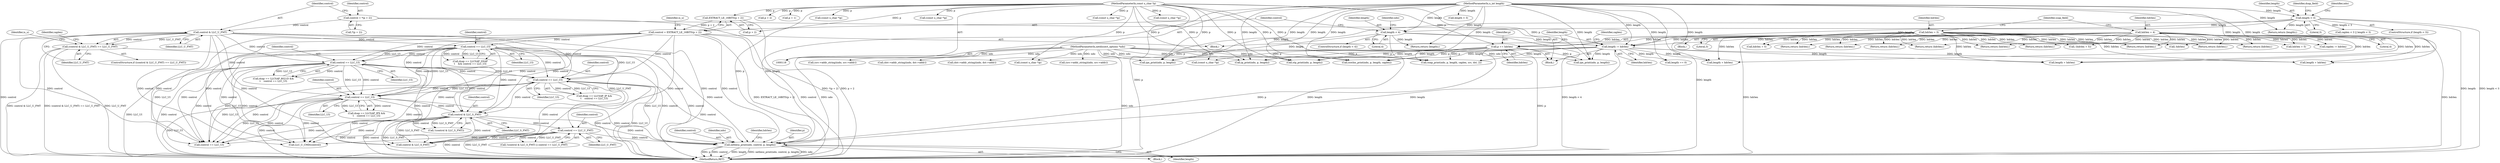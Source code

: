 digraph "0_tcpdump_1dcd10aceabbc03bf571ea32b892c522cbe923de_10@pointer" {
"1000453" [label="(Call,netbeui_print(ndo, control, p, length))"];
"1000119" [label="(MethodParameterIn,netdissect_options *ndo)"];
"1000183" [label="(Call,control & LLC_U_FMT)"];
"1000175" [label="(Call,control = *(p + 2))"];
"1000449" [label="(Call,control == LLC_U_FMT)"];
"1000446" [label="(Call,control & LLC_S_FMT)"];
"1000417" [label="(Call,control == LLC_UI)"];
"1000345" [label="(Call,control == LLC_UI)"];
"1000228" [label="(Call,control = EXTRACT_LE_16BITS(p + 2))"];
"1000230" [label="(Call,EXTRACT_LE_16BITS(p + 2))"];
"1000120" [label="(MethodParameterIn,const u_char *p)"];
"1000398" [label="(Call,control == LLC_UI)"];
"1000379" [label="(Call,control == LLC_UI)"];
"1000182" [label="(Call,(control & LLC_U_FMT) == LLC_U_FMT)"];
"1000327" [label="(Call,p += hdrlen)"];
"1000237" [label="(Call,hdrlen = 4)"];
"1000191" [label="(Call,hdrlen = 3)"];
"1000330" [label="(Call,length -= hdrlen)"];
"1000150" [label="(Call,length < 3)"];
"1000121" [label="(MethodParameterIn,u_int length)"];
"1000213" [label="(Call,length < 4)"];
"1000451" [label="(Identifier,LLC_U_FMT)"];
"1000755" [label="(MethodReturn,RET)"];
"1000637" [label="(Call,(const u_char *)p)"];
"1000400" [label="(Identifier,LLC_UI)"];
"1000125" [label="(Block,)"];
"1000219" [label="(Identifier,ndo)"];
"1000195" [label="(Block,)"];
"1000143" [label="(Call,(const u_char *)p)"];
"1000191" [label="(Call,hdrlen = 3)"];
"1000433" [label="(Return,return (hdrlen);)"];
"1000458" [label="(Return,return (hdrlen);)"];
"1000448" [label="(Identifier,LLC_S_FMT)"];
"1000222" [label="(Call,(const u_char *)p)"];
"1000166" [label="(Identifier,dsap_field)"];
"1000187" [label="(Block,)"];
"1000572" [label="(Call,(dst->addr_string)(ndo, dst->addr))"];
"1000231" [label="(Call,p + 2)"];
"1000417" [label="(Call,control == LLC_UI)"];
"1000445" [label="(Call,!(control & LLC_S_FMT))"];
"1000606" [label="(Call,length + hdrlen)"];
"1000667" [label="(Call,(const u_char *)p)"];
"1000478" [label="(Return,return (hdrlen);)"];
"1000214" [label="(Identifier,length)"];
"1000457" [label="(Identifier,length)"];
"1000515" [label="(Call,(src->addr_string)(ndo, src->addr))"];
"1000398" [label="(Call,control == LLC_UI)"];
"1000449" [label="(Call,control == LLC_U_FMT)"];
"1000328" [label="(Identifier,p)"];
"1000176" [label="(Identifier,control)"];
"1000243" [label="(Identifier,ssap_field)"];
"1000473" [label="(Call,isoclns_print(ndo, p, length, caplen))"];
"1000456" [label="(Identifier,p)"];
"1000341" [label="(Call,dsap == LLCSAP_SNAP\n\t    && control == LLC_UI)"];
"1000593" [label="(Call,LLC_U_CMD(control))"];
"1000189" [label="(Identifier,is_u)"];
"1000444" [label="(Call,!(control & LLC_S_FMT) || control == LLC_U_FMT)"];
"1000453" [label="(Call,netbeui_print(ndo, control, p, length))"];
"1000419" [label="(Identifier,LLC_UI)"];
"1000346" [label="(Identifier,control)"];
"1000198" [label="(Identifier,caplen)"];
"1000186" [label="(Identifier,LLC_U_FMT)"];
"1000753" [label="(Call,-hdrlen)"];
"1000152" [label="(Literal,3)"];
"1000383" [label="(Call,stp_print(ndo, p, length))"];
"1000228" [label="(Call,control = EXTRACT_LE_16BITS(p + 2))"];
"1000119" [label="(MethodParameterIn,netdissect_options *ndo)"];
"1000561" [label="(Call,(src->addr_string)(ndo, src->addr))"];
"1000182" [label="(Call,(control & LLC_U_FMT) == LLC_U_FMT)"];
"1000156" [label="(Identifier,ndo)"];
"1000334" [label="(Identifier,caplen)"];
"1000212" [label="(ControlStructure,if (length < 4))"];
"1000192" [label="(Identifier,hdrlen)"];
"1000455" [label="(Identifier,control)"];
"1000330" [label="(Call,length -= hdrlen)"];
"1000226" [label="(Return,return (length);)"];
"1000121" [label="(MethodParameterIn,u_int length)"];
"1000723" [label="(Return,return (hdrlen);)"];
"1000215" [label="(Literal,4)"];
"1000159" [label="(Call,(const u_char *)p)"];
"1000684" [label="(Return,return (hdrlen);)"];
"1000345" [label="(Call,control == LLC_UI)"];
"1000450" [label="(Identifier,control)"];
"1000257" [label="(Call,ipx_print(ndo, p, length))"];
"1000175" [label="(Call,control = *(p + 2))"];
"1000446" [label="(Call,control & LLC_S_FMT)"];
"1000347" [label="(Identifier,LLC_UI)"];
"1000381" [label="(Identifier,LLC_UI)"];
"1000229" [label="(Identifier,control)"];
"1000151" [label="(Identifier,length)"];
"1000177" [label="(Call,*(p + 2))"];
"1000521" [label="(Call,(dst->addr_string)(ndo, dst->addr))"];
"1000238" [label="(Identifier,hdrlen)"];
"1000230" [label="(Call,EXTRACT_LE_16BITS(p + 2))"];
"1000150" [label="(Call,length < 3)"];
"1000617" [label="(Call,length == 0)"];
"1000429" [label="(Call,ipx_print(ndo, p, length))"];
"1000327" [label="(Call,p += hdrlen)"];
"1000206" [label="(Call,(const u_char *)p)"];
"1000375" [label="(Call,dsap == LLCSAP_8021D &&\n\t    control == LLC_UI)"];
"1000452" [label="(Block,)"];
"1000454" [label="(Identifier,ndo)"];
"1000184" [label="(Identifier,control)"];
"1000650" [label="(Call,caplen < 3 || length < 3)"];
"1000351" [label="(Call,snap_print(ndo, p, length, caplen, src, dst, 2))"];
"1000361" [label="(Call,-(hdrlen + 5))"];
"1000120" [label="(MethodParameterIn,const u_char *p)"];
"1000641" [label="(Return,return (hdrlen);)"];
"1000235" [label="(Identifier,is_u)"];
"1000459" [label="(Identifier,hdrlen)"];
"1000402" [label="(Call,ip_print(ndo, p, length))"];
"1000333" [label="(Call,caplen -= hdrlen)"];
"1000399" [label="(Identifier,control)"];
"1000654" [label="(Call,length < 3)"];
"1000447" [label="(Identifier,control)"];
"1000387" [label="(Return,return (hdrlen);)"];
"1000331" [label="(Identifier,length)"];
"1000406" [label="(Return,return (hdrlen);)"];
"1000367" [label="(Call,hdrlen + 5)"];
"1000418" [label="(Identifier,control)"];
"1000178" [label="(Call,p + 2)"];
"1000413" [label="(Call,dsap == LLCSAP_IPX &&\n\t    control == LLC_UI)"];
"1000749" [label="(Call,length + hdrlen)"];
"1000163" [label="(Return,return (length);)"];
"1000720" [label="(Call,length + hdrlen)"];
"1000394" [label="(Call,dsap == LLCSAP_IP &&\n\t    control == LLC_UI)"];
"1000379" [label="(Call,control == LLC_UI)"];
"1000621" [label="(Return,return (hdrlen);)"];
"1000690" [label="(Call,control & LLC_S_FMT)"];
"1000362" [label="(Call,hdrlen + 5)"];
"1000183" [label="(Call,control & LLC_U_FMT)"];
"1000380" [label="(Identifier,control)"];
"1000237" [label="(Call,hdrlen = 4)"];
"1000213" [label="(Call,length < 4)"];
"1000181" [label="(ControlStructure,if ((control & LLC_U_FMT) == LLC_U_FMT))"];
"1000329" [label="(Identifier,hdrlen)"];
"1000332" [label="(Identifier,hdrlen)"];
"1000185" [label="(Identifier,LLC_U_FMT)"];
"1000149" [label="(ControlStructure,if (length < 3))"];
"1000469" [label="(Call,control == LLC_UI)"];
"1000193" [label="(Literal,3)"];
"1000172" [label="(Call,p + 1)"];
"1000239" [label="(Literal,4)"];
"1000453" -> "1000452"  [label="AST: "];
"1000453" -> "1000457"  [label="CFG: "];
"1000454" -> "1000453"  [label="AST: "];
"1000455" -> "1000453"  [label="AST: "];
"1000456" -> "1000453"  [label="AST: "];
"1000457" -> "1000453"  [label="AST: "];
"1000459" -> "1000453"  [label="CFG: "];
"1000453" -> "1000755"  [label="DDG: control"];
"1000453" -> "1000755"  [label="DDG: length"];
"1000453" -> "1000755"  [label="DDG: netbeui_print(ndo, control, p, length)"];
"1000453" -> "1000755"  [label="DDG: ndo"];
"1000453" -> "1000755"  [label="DDG: p"];
"1000119" -> "1000453"  [label="DDG: ndo"];
"1000183" -> "1000453"  [label="DDG: control"];
"1000449" -> "1000453"  [label="DDG: control"];
"1000446" -> "1000453"  [label="DDG: control"];
"1000417" -> "1000453"  [label="DDG: control"];
"1000345" -> "1000453"  [label="DDG: control"];
"1000398" -> "1000453"  [label="DDG: control"];
"1000228" -> "1000453"  [label="DDG: control"];
"1000379" -> "1000453"  [label="DDG: control"];
"1000327" -> "1000453"  [label="DDG: p"];
"1000120" -> "1000453"  [label="DDG: p"];
"1000330" -> "1000453"  [label="DDG: length"];
"1000121" -> "1000453"  [label="DDG: length"];
"1000119" -> "1000118"  [label="AST: "];
"1000119" -> "1000755"  [label="DDG: ndo"];
"1000119" -> "1000257"  [label="DDG: ndo"];
"1000119" -> "1000351"  [label="DDG: ndo"];
"1000119" -> "1000383"  [label="DDG: ndo"];
"1000119" -> "1000402"  [label="DDG: ndo"];
"1000119" -> "1000429"  [label="DDG: ndo"];
"1000119" -> "1000473"  [label="DDG: ndo"];
"1000119" -> "1000515"  [label="DDG: ndo"];
"1000119" -> "1000521"  [label="DDG: ndo"];
"1000119" -> "1000561"  [label="DDG: ndo"];
"1000119" -> "1000572"  [label="DDG: ndo"];
"1000183" -> "1000182"  [label="AST: "];
"1000183" -> "1000185"  [label="CFG: "];
"1000184" -> "1000183"  [label="AST: "];
"1000185" -> "1000183"  [label="AST: "];
"1000186" -> "1000183"  [label="CFG: "];
"1000183" -> "1000755"  [label="DDG: control"];
"1000183" -> "1000182"  [label="DDG: control"];
"1000183" -> "1000182"  [label="DDG: LLC_U_FMT"];
"1000175" -> "1000183"  [label="DDG: control"];
"1000183" -> "1000345"  [label="DDG: control"];
"1000183" -> "1000379"  [label="DDG: control"];
"1000183" -> "1000398"  [label="DDG: control"];
"1000183" -> "1000417"  [label="DDG: control"];
"1000183" -> "1000446"  [label="DDG: control"];
"1000183" -> "1000469"  [label="DDG: control"];
"1000183" -> "1000593"  [label="DDG: control"];
"1000183" -> "1000690"  [label="DDG: control"];
"1000175" -> "1000125"  [label="AST: "];
"1000175" -> "1000177"  [label="CFG: "];
"1000176" -> "1000175"  [label="AST: "];
"1000177" -> "1000175"  [label="AST: "];
"1000184" -> "1000175"  [label="CFG: "];
"1000175" -> "1000755"  [label="DDG: *(p + 2)"];
"1000449" -> "1000444"  [label="AST: "];
"1000449" -> "1000451"  [label="CFG: "];
"1000450" -> "1000449"  [label="AST: "];
"1000451" -> "1000449"  [label="AST: "];
"1000444" -> "1000449"  [label="CFG: "];
"1000449" -> "1000755"  [label="DDG: control"];
"1000449" -> "1000755"  [label="DDG: LLC_U_FMT"];
"1000449" -> "1000444"  [label="DDG: control"];
"1000449" -> "1000444"  [label="DDG: LLC_U_FMT"];
"1000446" -> "1000449"  [label="DDG: control"];
"1000182" -> "1000449"  [label="DDG: LLC_U_FMT"];
"1000449" -> "1000469"  [label="DDG: control"];
"1000449" -> "1000593"  [label="DDG: control"];
"1000449" -> "1000690"  [label="DDG: control"];
"1000446" -> "1000445"  [label="AST: "];
"1000446" -> "1000448"  [label="CFG: "];
"1000447" -> "1000446"  [label="AST: "];
"1000448" -> "1000446"  [label="AST: "];
"1000445" -> "1000446"  [label="CFG: "];
"1000446" -> "1000755"  [label="DDG: control"];
"1000446" -> "1000755"  [label="DDG: LLC_S_FMT"];
"1000446" -> "1000445"  [label="DDG: control"];
"1000446" -> "1000445"  [label="DDG: LLC_S_FMT"];
"1000417" -> "1000446"  [label="DDG: control"];
"1000345" -> "1000446"  [label="DDG: control"];
"1000398" -> "1000446"  [label="DDG: control"];
"1000228" -> "1000446"  [label="DDG: control"];
"1000379" -> "1000446"  [label="DDG: control"];
"1000446" -> "1000469"  [label="DDG: control"];
"1000446" -> "1000593"  [label="DDG: control"];
"1000446" -> "1000690"  [label="DDG: control"];
"1000446" -> "1000690"  [label="DDG: LLC_S_FMT"];
"1000417" -> "1000413"  [label="AST: "];
"1000417" -> "1000419"  [label="CFG: "];
"1000418" -> "1000417"  [label="AST: "];
"1000419" -> "1000417"  [label="AST: "];
"1000413" -> "1000417"  [label="CFG: "];
"1000417" -> "1000755"  [label="DDG: control"];
"1000417" -> "1000755"  [label="DDG: LLC_UI"];
"1000417" -> "1000413"  [label="DDG: control"];
"1000417" -> "1000413"  [label="DDG: LLC_UI"];
"1000345" -> "1000417"  [label="DDG: control"];
"1000345" -> "1000417"  [label="DDG: LLC_UI"];
"1000398" -> "1000417"  [label="DDG: control"];
"1000398" -> "1000417"  [label="DDG: LLC_UI"];
"1000228" -> "1000417"  [label="DDG: control"];
"1000379" -> "1000417"  [label="DDG: control"];
"1000379" -> "1000417"  [label="DDG: LLC_UI"];
"1000417" -> "1000469"  [label="DDG: control"];
"1000417" -> "1000469"  [label="DDG: LLC_UI"];
"1000417" -> "1000593"  [label="DDG: control"];
"1000417" -> "1000690"  [label="DDG: control"];
"1000345" -> "1000341"  [label="AST: "];
"1000345" -> "1000347"  [label="CFG: "];
"1000346" -> "1000345"  [label="AST: "];
"1000347" -> "1000345"  [label="AST: "];
"1000341" -> "1000345"  [label="CFG: "];
"1000345" -> "1000755"  [label="DDG: LLC_UI"];
"1000345" -> "1000755"  [label="DDG: control"];
"1000345" -> "1000341"  [label="DDG: control"];
"1000345" -> "1000341"  [label="DDG: LLC_UI"];
"1000228" -> "1000345"  [label="DDG: control"];
"1000345" -> "1000379"  [label="DDG: control"];
"1000345" -> "1000379"  [label="DDG: LLC_UI"];
"1000345" -> "1000398"  [label="DDG: control"];
"1000345" -> "1000398"  [label="DDG: LLC_UI"];
"1000345" -> "1000469"  [label="DDG: control"];
"1000345" -> "1000469"  [label="DDG: LLC_UI"];
"1000345" -> "1000593"  [label="DDG: control"];
"1000345" -> "1000690"  [label="DDG: control"];
"1000228" -> "1000195"  [label="AST: "];
"1000228" -> "1000230"  [label="CFG: "];
"1000229" -> "1000228"  [label="AST: "];
"1000230" -> "1000228"  [label="AST: "];
"1000235" -> "1000228"  [label="CFG: "];
"1000228" -> "1000755"  [label="DDG: control"];
"1000228" -> "1000755"  [label="DDG: EXTRACT_LE_16BITS(p + 2)"];
"1000230" -> "1000228"  [label="DDG: p + 2"];
"1000228" -> "1000379"  [label="DDG: control"];
"1000228" -> "1000398"  [label="DDG: control"];
"1000228" -> "1000469"  [label="DDG: control"];
"1000228" -> "1000593"  [label="DDG: control"];
"1000228" -> "1000690"  [label="DDG: control"];
"1000230" -> "1000231"  [label="CFG: "];
"1000231" -> "1000230"  [label="AST: "];
"1000230" -> "1000755"  [label="DDG: p + 2"];
"1000120" -> "1000230"  [label="DDG: p"];
"1000120" -> "1000118"  [label="AST: "];
"1000120" -> "1000755"  [label="DDG: p"];
"1000120" -> "1000143"  [label="DDG: p"];
"1000120" -> "1000159"  [label="DDG: p"];
"1000120" -> "1000172"  [label="DDG: p"];
"1000120" -> "1000178"  [label="DDG: p"];
"1000120" -> "1000206"  [label="DDG: p"];
"1000120" -> "1000222"  [label="DDG: p"];
"1000120" -> "1000231"  [label="DDG: p"];
"1000120" -> "1000257"  [label="DDG: p"];
"1000120" -> "1000327"  [label="DDG: p"];
"1000120" -> "1000351"  [label="DDG: p"];
"1000120" -> "1000383"  [label="DDG: p"];
"1000120" -> "1000402"  [label="DDG: p"];
"1000120" -> "1000429"  [label="DDG: p"];
"1000120" -> "1000473"  [label="DDG: p"];
"1000120" -> "1000637"  [label="DDG: p"];
"1000120" -> "1000667"  [label="DDG: p"];
"1000398" -> "1000394"  [label="AST: "];
"1000398" -> "1000400"  [label="CFG: "];
"1000399" -> "1000398"  [label="AST: "];
"1000400" -> "1000398"  [label="AST: "];
"1000394" -> "1000398"  [label="CFG: "];
"1000398" -> "1000755"  [label="DDG: LLC_UI"];
"1000398" -> "1000755"  [label="DDG: control"];
"1000398" -> "1000394"  [label="DDG: control"];
"1000398" -> "1000394"  [label="DDG: LLC_UI"];
"1000379" -> "1000398"  [label="DDG: control"];
"1000379" -> "1000398"  [label="DDG: LLC_UI"];
"1000398" -> "1000469"  [label="DDG: control"];
"1000398" -> "1000469"  [label="DDG: LLC_UI"];
"1000398" -> "1000593"  [label="DDG: control"];
"1000398" -> "1000690"  [label="DDG: control"];
"1000379" -> "1000375"  [label="AST: "];
"1000379" -> "1000381"  [label="CFG: "];
"1000380" -> "1000379"  [label="AST: "];
"1000381" -> "1000379"  [label="AST: "];
"1000375" -> "1000379"  [label="CFG: "];
"1000379" -> "1000755"  [label="DDG: control"];
"1000379" -> "1000755"  [label="DDG: LLC_UI"];
"1000379" -> "1000375"  [label="DDG: control"];
"1000379" -> "1000375"  [label="DDG: LLC_UI"];
"1000379" -> "1000469"  [label="DDG: control"];
"1000379" -> "1000469"  [label="DDG: LLC_UI"];
"1000379" -> "1000593"  [label="DDG: control"];
"1000379" -> "1000690"  [label="DDG: control"];
"1000182" -> "1000181"  [label="AST: "];
"1000182" -> "1000186"  [label="CFG: "];
"1000186" -> "1000182"  [label="AST: "];
"1000189" -> "1000182"  [label="CFG: "];
"1000198" -> "1000182"  [label="CFG: "];
"1000182" -> "1000755"  [label="DDG: (control & LLC_U_FMT) == LLC_U_FMT"];
"1000182" -> "1000755"  [label="DDG: LLC_U_FMT"];
"1000182" -> "1000755"  [label="DDG: control & LLC_U_FMT"];
"1000327" -> "1000125"  [label="AST: "];
"1000327" -> "1000329"  [label="CFG: "];
"1000328" -> "1000327"  [label="AST: "];
"1000329" -> "1000327"  [label="AST: "];
"1000331" -> "1000327"  [label="CFG: "];
"1000327" -> "1000755"  [label="DDG: p"];
"1000237" -> "1000327"  [label="DDG: hdrlen"];
"1000191" -> "1000327"  [label="DDG: hdrlen"];
"1000327" -> "1000351"  [label="DDG: p"];
"1000327" -> "1000383"  [label="DDG: p"];
"1000327" -> "1000402"  [label="DDG: p"];
"1000327" -> "1000429"  [label="DDG: p"];
"1000327" -> "1000473"  [label="DDG: p"];
"1000327" -> "1000637"  [label="DDG: p"];
"1000327" -> "1000667"  [label="DDG: p"];
"1000237" -> "1000195"  [label="AST: "];
"1000237" -> "1000239"  [label="CFG: "];
"1000238" -> "1000237"  [label="AST: "];
"1000239" -> "1000237"  [label="AST: "];
"1000243" -> "1000237"  [label="CFG: "];
"1000237" -> "1000755"  [label="DDG: hdrlen"];
"1000237" -> "1000330"  [label="DDG: hdrlen"];
"1000237" -> "1000333"  [label="DDG: hdrlen"];
"1000237" -> "1000361"  [label="DDG: hdrlen"];
"1000237" -> "1000362"  [label="DDG: hdrlen"];
"1000237" -> "1000367"  [label="DDG: hdrlen"];
"1000237" -> "1000387"  [label="DDG: hdrlen"];
"1000237" -> "1000406"  [label="DDG: hdrlen"];
"1000237" -> "1000433"  [label="DDG: hdrlen"];
"1000237" -> "1000458"  [label="DDG: hdrlen"];
"1000237" -> "1000478"  [label="DDG: hdrlen"];
"1000237" -> "1000606"  [label="DDG: hdrlen"];
"1000237" -> "1000621"  [label="DDG: hdrlen"];
"1000237" -> "1000641"  [label="DDG: hdrlen"];
"1000237" -> "1000684"  [label="DDG: hdrlen"];
"1000237" -> "1000720"  [label="DDG: hdrlen"];
"1000237" -> "1000723"  [label="DDG: hdrlen"];
"1000237" -> "1000749"  [label="DDG: hdrlen"];
"1000237" -> "1000753"  [label="DDG: hdrlen"];
"1000191" -> "1000187"  [label="AST: "];
"1000191" -> "1000193"  [label="CFG: "];
"1000192" -> "1000191"  [label="AST: "];
"1000193" -> "1000191"  [label="AST: "];
"1000243" -> "1000191"  [label="CFG: "];
"1000191" -> "1000755"  [label="DDG: hdrlen"];
"1000191" -> "1000330"  [label="DDG: hdrlen"];
"1000191" -> "1000333"  [label="DDG: hdrlen"];
"1000191" -> "1000361"  [label="DDG: hdrlen"];
"1000191" -> "1000362"  [label="DDG: hdrlen"];
"1000191" -> "1000367"  [label="DDG: hdrlen"];
"1000191" -> "1000387"  [label="DDG: hdrlen"];
"1000191" -> "1000406"  [label="DDG: hdrlen"];
"1000191" -> "1000433"  [label="DDG: hdrlen"];
"1000191" -> "1000458"  [label="DDG: hdrlen"];
"1000191" -> "1000478"  [label="DDG: hdrlen"];
"1000191" -> "1000606"  [label="DDG: hdrlen"];
"1000191" -> "1000621"  [label="DDG: hdrlen"];
"1000191" -> "1000641"  [label="DDG: hdrlen"];
"1000191" -> "1000684"  [label="DDG: hdrlen"];
"1000191" -> "1000720"  [label="DDG: hdrlen"];
"1000191" -> "1000723"  [label="DDG: hdrlen"];
"1000191" -> "1000749"  [label="DDG: hdrlen"];
"1000191" -> "1000753"  [label="DDG: hdrlen"];
"1000330" -> "1000125"  [label="AST: "];
"1000330" -> "1000332"  [label="CFG: "];
"1000331" -> "1000330"  [label="AST: "];
"1000332" -> "1000330"  [label="AST: "];
"1000334" -> "1000330"  [label="CFG: "];
"1000150" -> "1000330"  [label="DDG: length"];
"1000213" -> "1000330"  [label="DDG: length"];
"1000121" -> "1000330"  [label="DDG: length"];
"1000330" -> "1000351"  [label="DDG: length"];
"1000330" -> "1000383"  [label="DDG: length"];
"1000330" -> "1000402"  [label="DDG: length"];
"1000330" -> "1000429"  [label="DDG: length"];
"1000330" -> "1000473"  [label="DDG: length"];
"1000330" -> "1000606"  [label="DDG: length"];
"1000330" -> "1000617"  [label="DDG: length"];
"1000330" -> "1000720"  [label="DDG: length"];
"1000330" -> "1000749"  [label="DDG: length"];
"1000150" -> "1000149"  [label="AST: "];
"1000150" -> "1000152"  [label="CFG: "];
"1000151" -> "1000150"  [label="AST: "];
"1000152" -> "1000150"  [label="AST: "];
"1000156" -> "1000150"  [label="CFG: "];
"1000166" -> "1000150"  [label="CFG: "];
"1000150" -> "1000755"  [label="DDG: length"];
"1000150" -> "1000755"  [label="DDG: length < 3"];
"1000121" -> "1000150"  [label="DDG: length"];
"1000150" -> "1000163"  [label="DDG: length"];
"1000150" -> "1000213"  [label="DDG: length"];
"1000150" -> "1000257"  [label="DDG: length"];
"1000150" -> "1000650"  [label="DDG: length < 3"];
"1000121" -> "1000118"  [label="AST: "];
"1000121" -> "1000755"  [label="DDG: length"];
"1000121" -> "1000163"  [label="DDG: length"];
"1000121" -> "1000213"  [label="DDG: length"];
"1000121" -> "1000226"  [label="DDG: length"];
"1000121" -> "1000257"  [label="DDG: length"];
"1000121" -> "1000351"  [label="DDG: length"];
"1000121" -> "1000383"  [label="DDG: length"];
"1000121" -> "1000402"  [label="DDG: length"];
"1000121" -> "1000429"  [label="DDG: length"];
"1000121" -> "1000473"  [label="DDG: length"];
"1000121" -> "1000606"  [label="DDG: length"];
"1000121" -> "1000617"  [label="DDG: length"];
"1000121" -> "1000654"  [label="DDG: length"];
"1000121" -> "1000720"  [label="DDG: length"];
"1000121" -> "1000749"  [label="DDG: length"];
"1000213" -> "1000212"  [label="AST: "];
"1000213" -> "1000215"  [label="CFG: "];
"1000214" -> "1000213"  [label="AST: "];
"1000215" -> "1000213"  [label="AST: "];
"1000219" -> "1000213"  [label="CFG: "];
"1000229" -> "1000213"  [label="CFG: "];
"1000213" -> "1000755"  [label="DDG: length"];
"1000213" -> "1000755"  [label="DDG: length < 4"];
"1000213" -> "1000226"  [label="DDG: length"];
"1000213" -> "1000257"  [label="DDG: length"];
}
